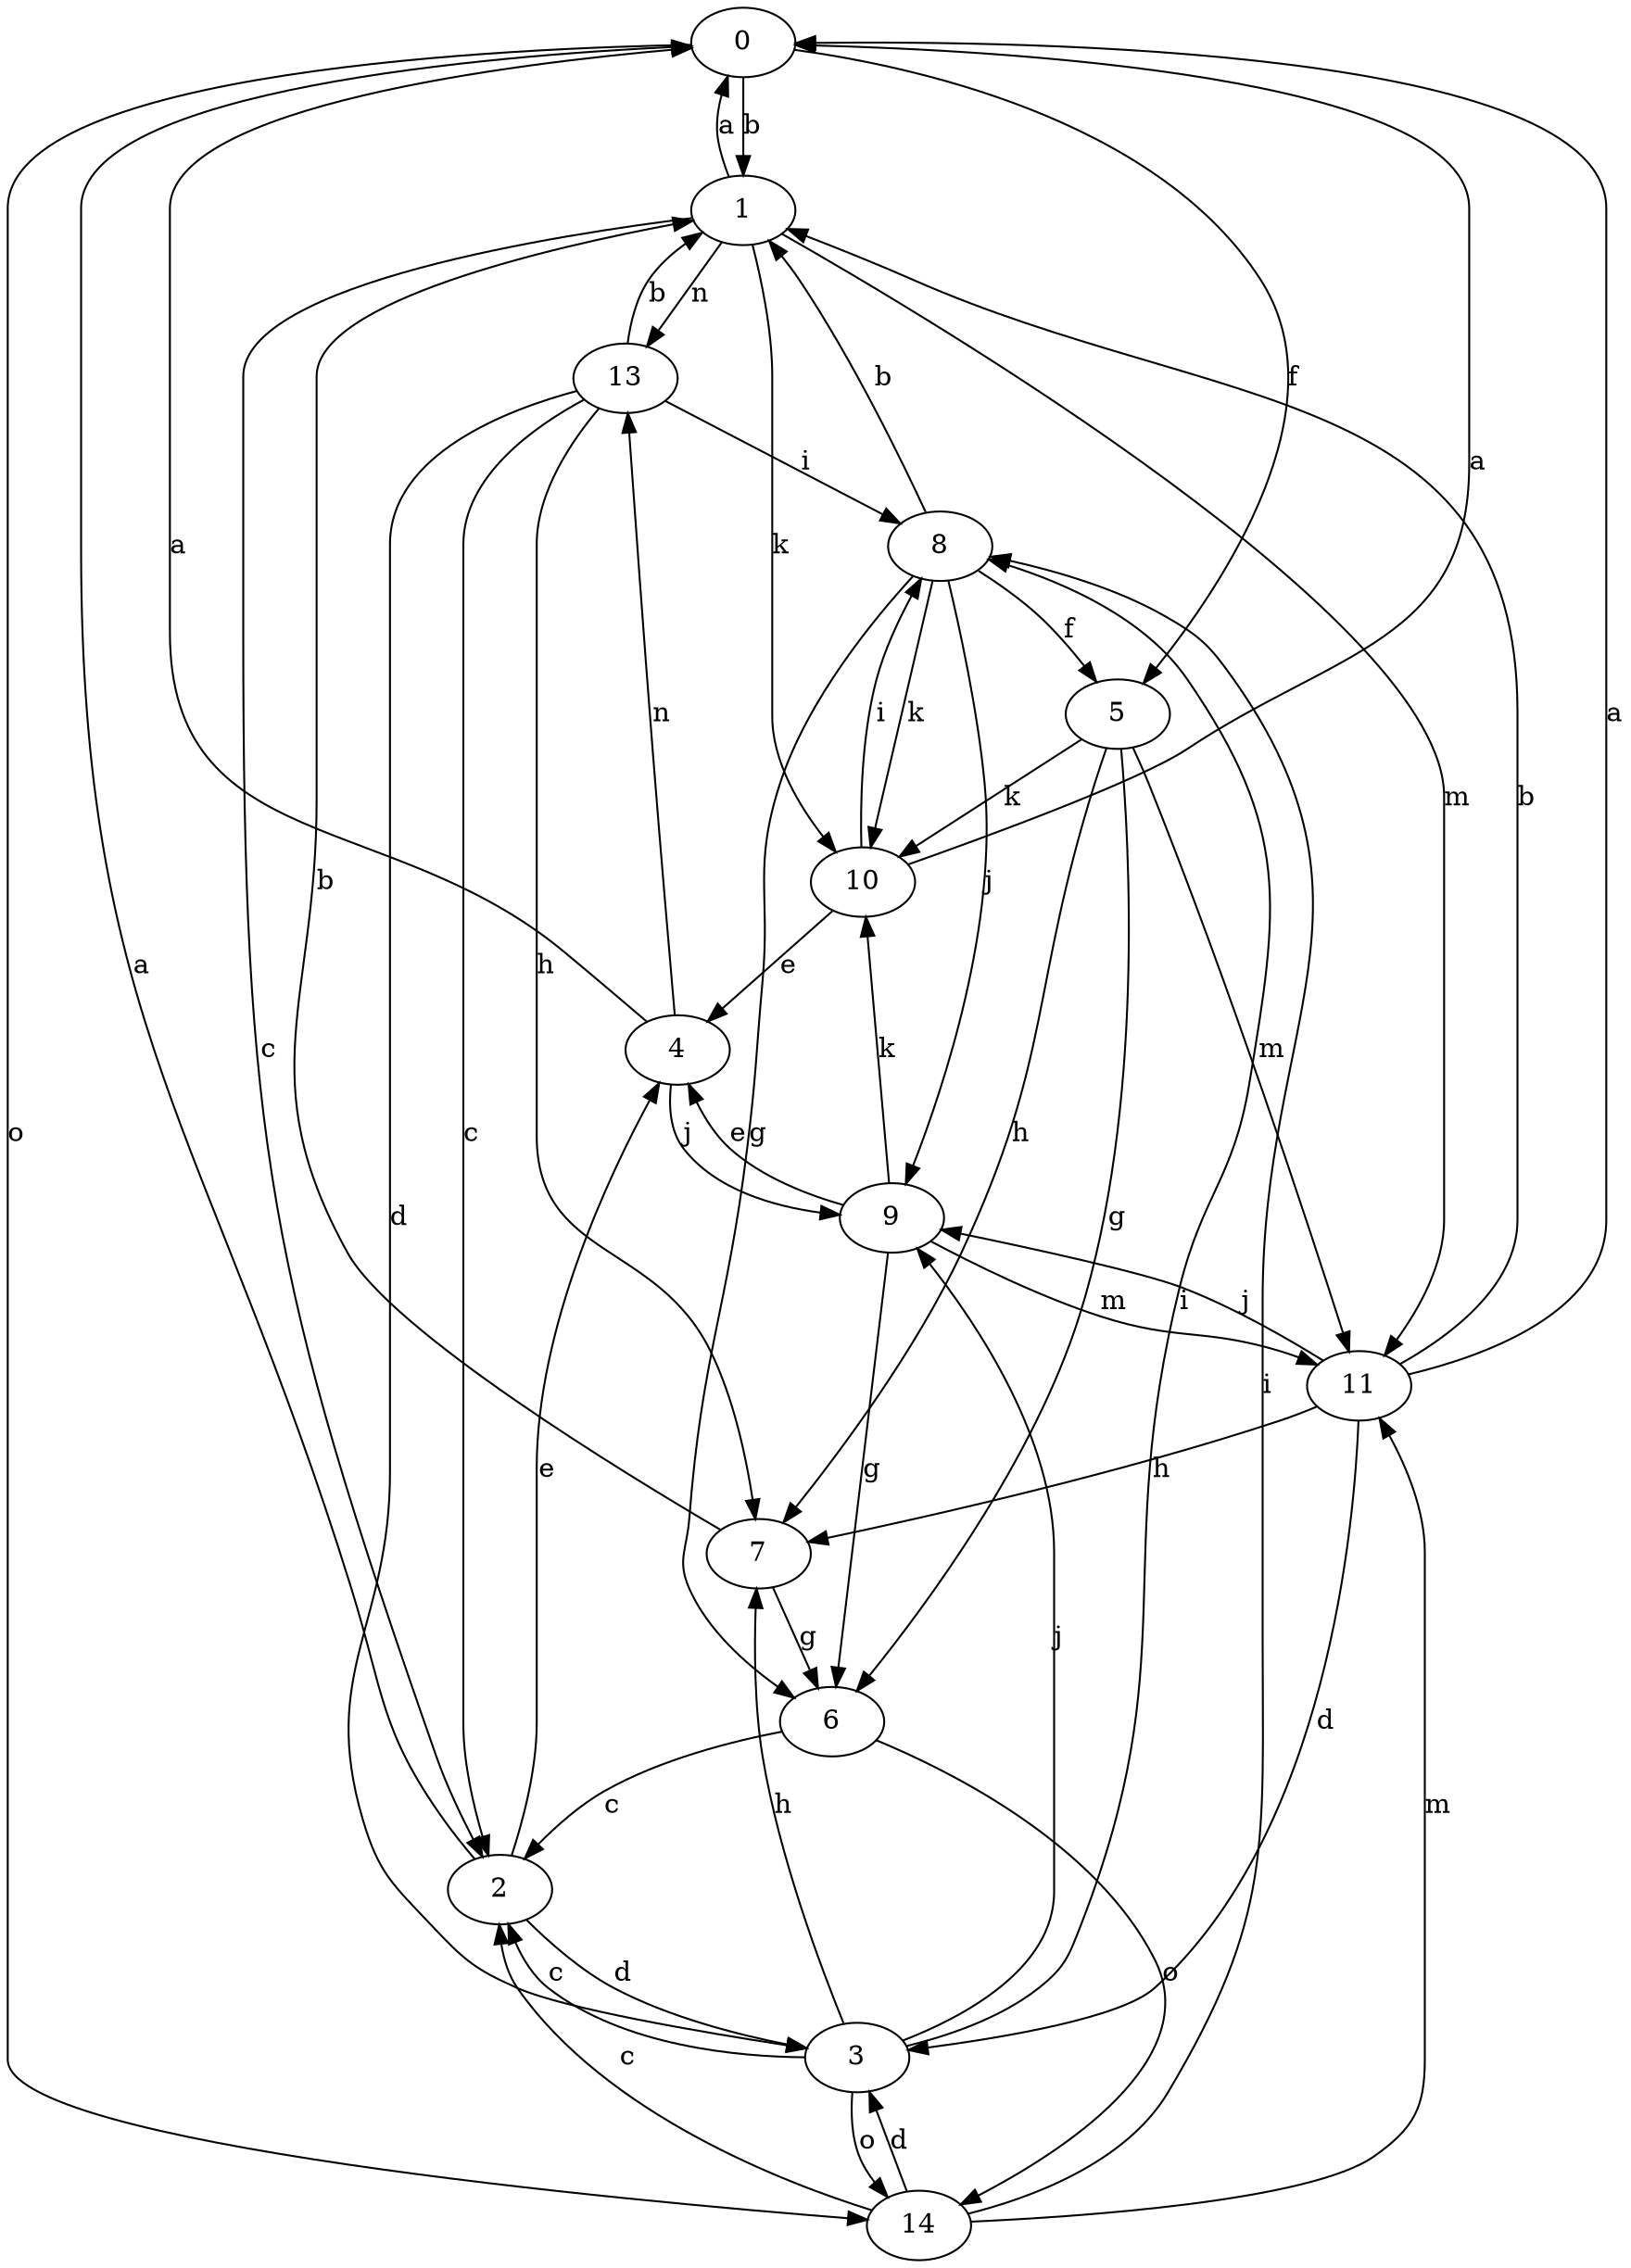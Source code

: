 strict digraph  {
0;
1;
2;
3;
4;
5;
6;
7;
8;
9;
10;
11;
13;
14;
0 -> 1  [label=b];
0 -> 5  [label=f];
0 -> 14  [label=o];
1 -> 0  [label=a];
1 -> 2  [label=c];
1 -> 10  [label=k];
1 -> 11  [label=m];
1 -> 13  [label=n];
2 -> 0  [label=a];
2 -> 3  [label=d];
2 -> 4  [label=e];
3 -> 2  [label=c];
3 -> 7  [label=h];
3 -> 8  [label=i];
3 -> 9  [label=j];
3 -> 14  [label=o];
4 -> 0  [label=a];
4 -> 9  [label=j];
4 -> 13  [label=n];
5 -> 6  [label=g];
5 -> 7  [label=h];
5 -> 10  [label=k];
5 -> 11  [label=m];
6 -> 2  [label=c];
6 -> 14  [label=o];
7 -> 1  [label=b];
7 -> 6  [label=g];
8 -> 1  [label=b];
8 -> 5  [label=f];
8 -> 6  [label=g];
8 -> 9  [label=j];
8 -> 10  [label=k];
9 -> 4  [label=e];
9 -> 6  [label=g];
9 -> 10  [label=k];
9 -> 11  [label=m];
10 -> 0  [label=a];
10 -> 4  [label=e];
10 -> 8  [label=i];
11 -> 0  [label=a];
11 -> 1  [label=b];
11 -> 3  [label=d];
11 -> 7  [label=h];
11 -> 9  [label=j];
13 -> 1  [label=b];
13 -> 2  [label=c];
13 -> 3  [label=d];
13 -> 7  [label=h];
13 -> 8  [label=i];
14 -> 2  [label=c];
14 -> 3  [label=d];
14 -> 8  [label=i];
14 -> 11  [label=m];
}
